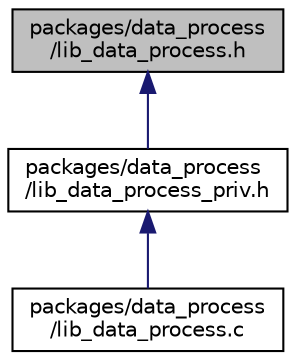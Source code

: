 digraph "packages/data_process/lib_data_process.h"
{
 // INTERACTIVE_SVG=YES
 // LATEX_PDF_SIZE
  bgcolor="transparent";
  edge [fontname="Helvetica",fontsize="10",labelfontname="Helvetica",labelfontsize="10"];
  node [fontname="Helvetica",fontsize="10",shape=record];
  Node1 [label="packages/data_process\l/lib_data_process.h",height=0.2,width=0.4,color="black", fillcolor="grey75", style="filled", fontcolor="black",tooltip=" "];
  Node1 -> Node2 [dir="back",color="midnightblue",fontsize="10",style="solid",fontname="Helvetica"];
  Node2 [label="packages/data_process\l/lib_data_process_priv.h",height=0.2,width=0.4,color="black",URL="$dd/dab/lib__data__process__priv_8h.html",tooltip=" "];
  Node2 -> Node3 [dir="back",color="midnightblue",fontsize="10",style="solid",fontname="Helvetica"];
  Node3 [label="packages/data_process\l/lib_data_process.c",height=0.2,width=0.4,color="black",URL="$d2/dcf/lib__data__process_8c.html",tooltip=" "];
}
